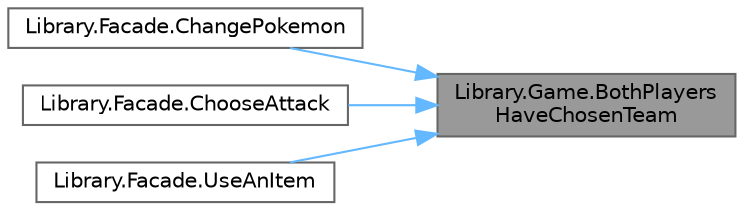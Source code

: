 digraph "Library.Game.BothPlayersHaveChosenTeam"
{
 // INTERACTIVE_SVG=YES
 // LATEX_PDF_SIZE
  bgcolor="transparent";
  edge [fontname=Helvetica,fontsize=10,labelfontname=Helvetica,labelfontsize=10];
  node [fontname=Helvetica,fontsize=10,shape=box,height=0.2,width=0.4];
  rankdir="RL";
  Node1 [id="Node000001",label="Library.Game.BothPlayers\lHaveChosenTeam",height=0.2,width=0.4,color="gray40", fillcolor="grey60", style="filled", fontcolor="black",tooltip="Revisa si ambos jugadores completaron sus equipos."];
  Node1 -> Node2 [id="edge1_Node000001_Node000002",dir="back",color="steelblue1",style="solid",tooltip=" "];
  Node2 [id="Node000002",label="Library.Facade.ChangePokemon",height=0.2,width=0.4,color="grey40", fillcolor="white", style="filled",URL="$classLibrary_1_1Facade.html#a1519c6b71e81f41a591e639f950cee76",tooltip="Historia de usuario 7: Permite a un jugador activo cambiar su Pokemon actual durante su turno en una ..."];
  Node1 -> Node3 [id="edge2_Node000001_Node000003",dir="back",color="steelblue1",style="solid",tooltip=" "];
  Node3 [id="Node000003",label="Library.Facade.ChooseAttack",height=0.2,width=0.4,color="grey40", fillcolor="white", style="filled",URL="$classLibrary_1_1Facade.html#a1f5339c8342daf1f8ae3cd6aacf7fab8",tooltip="Historia de usuario 4: Permite a un jugador elegir y ejecutar un ataque durante su turno en una parti..."];
  Node1 -> Node4 [id="edge3_Node000001_Node000004",dir="back",color="steelblue1",style="solid",tooltip=" "];
  Node4 [id="Node000004",label="Library.Facade.UseAnItem",height=0.2,width=0.4,color="grey40", fillcolor="white", style="filled",URL="$classLibrary_1_1Facade.html#ac824fa926ae85650e174fad4cd2a738d",tooltip="Historia de usuario 8 Permite a un jugador usar un item en un Pokemon."];
}
